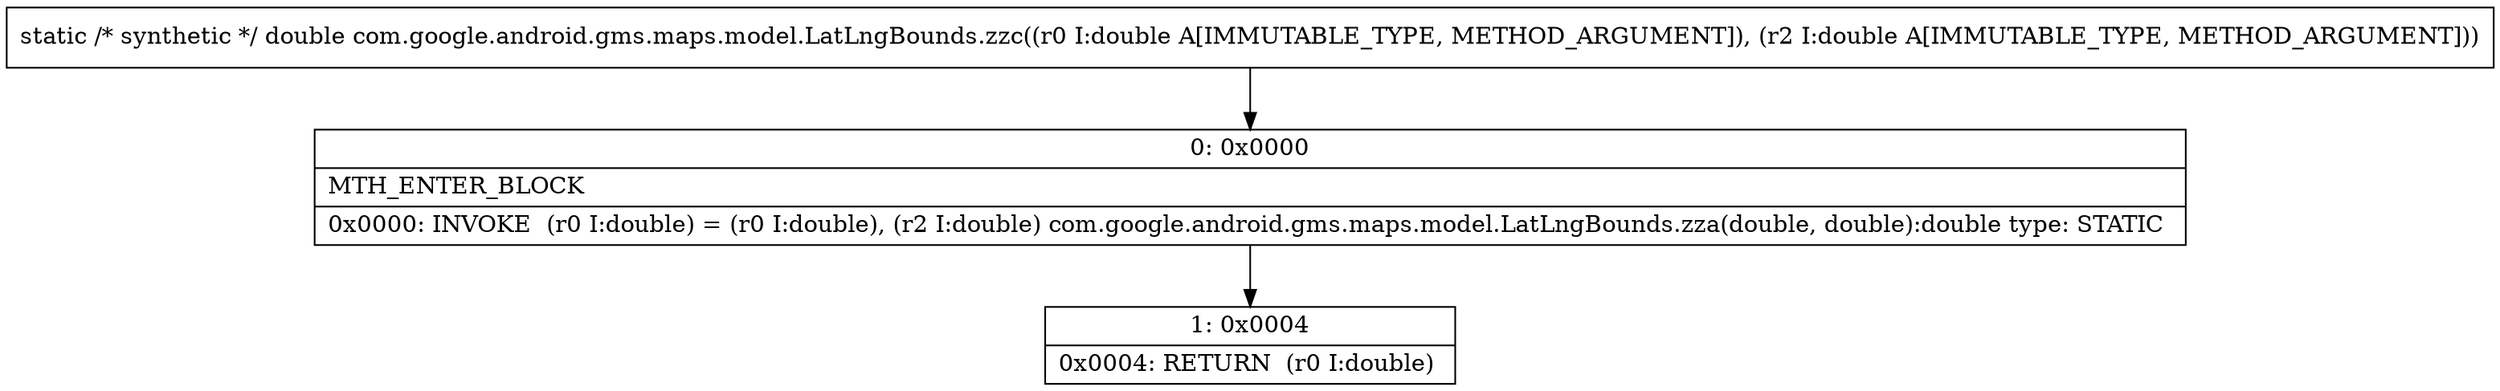 digraph "CFG forcom.google.android.gms.maps.model.LatLngBounds.zzc(DD)D" {
Node_0 [shape=record,label="{0\:\ 0x0000|MTH_ENTER_BLOCK\l|0x0000: INVOKE  (r0 I:double) = (r0 I:double), (r2 I:double) com.google.android.gms.maps.model.LatLngBounds.zza(double, double):double type: STATIC \l}"];
Node_1 [shape=record,label="{1\:\ 0x0004|0x0004: RETURN  (r0 I:double) \l}"];
MethodNode[shape=record,label="{static \/* synthetic *\/ double com.google.android.gms.maps.model.LatLngBounds.zzc((r0 I:double A[IMMUTABLE_TYPE, METHOD_ARGUMENT]), (r2 I:double A[IMMUTABLE_TYPE, METHOD_ARGUMENT])) }"];
MethodNode -> Node_0;
Node_0 -> Node_1;
}

